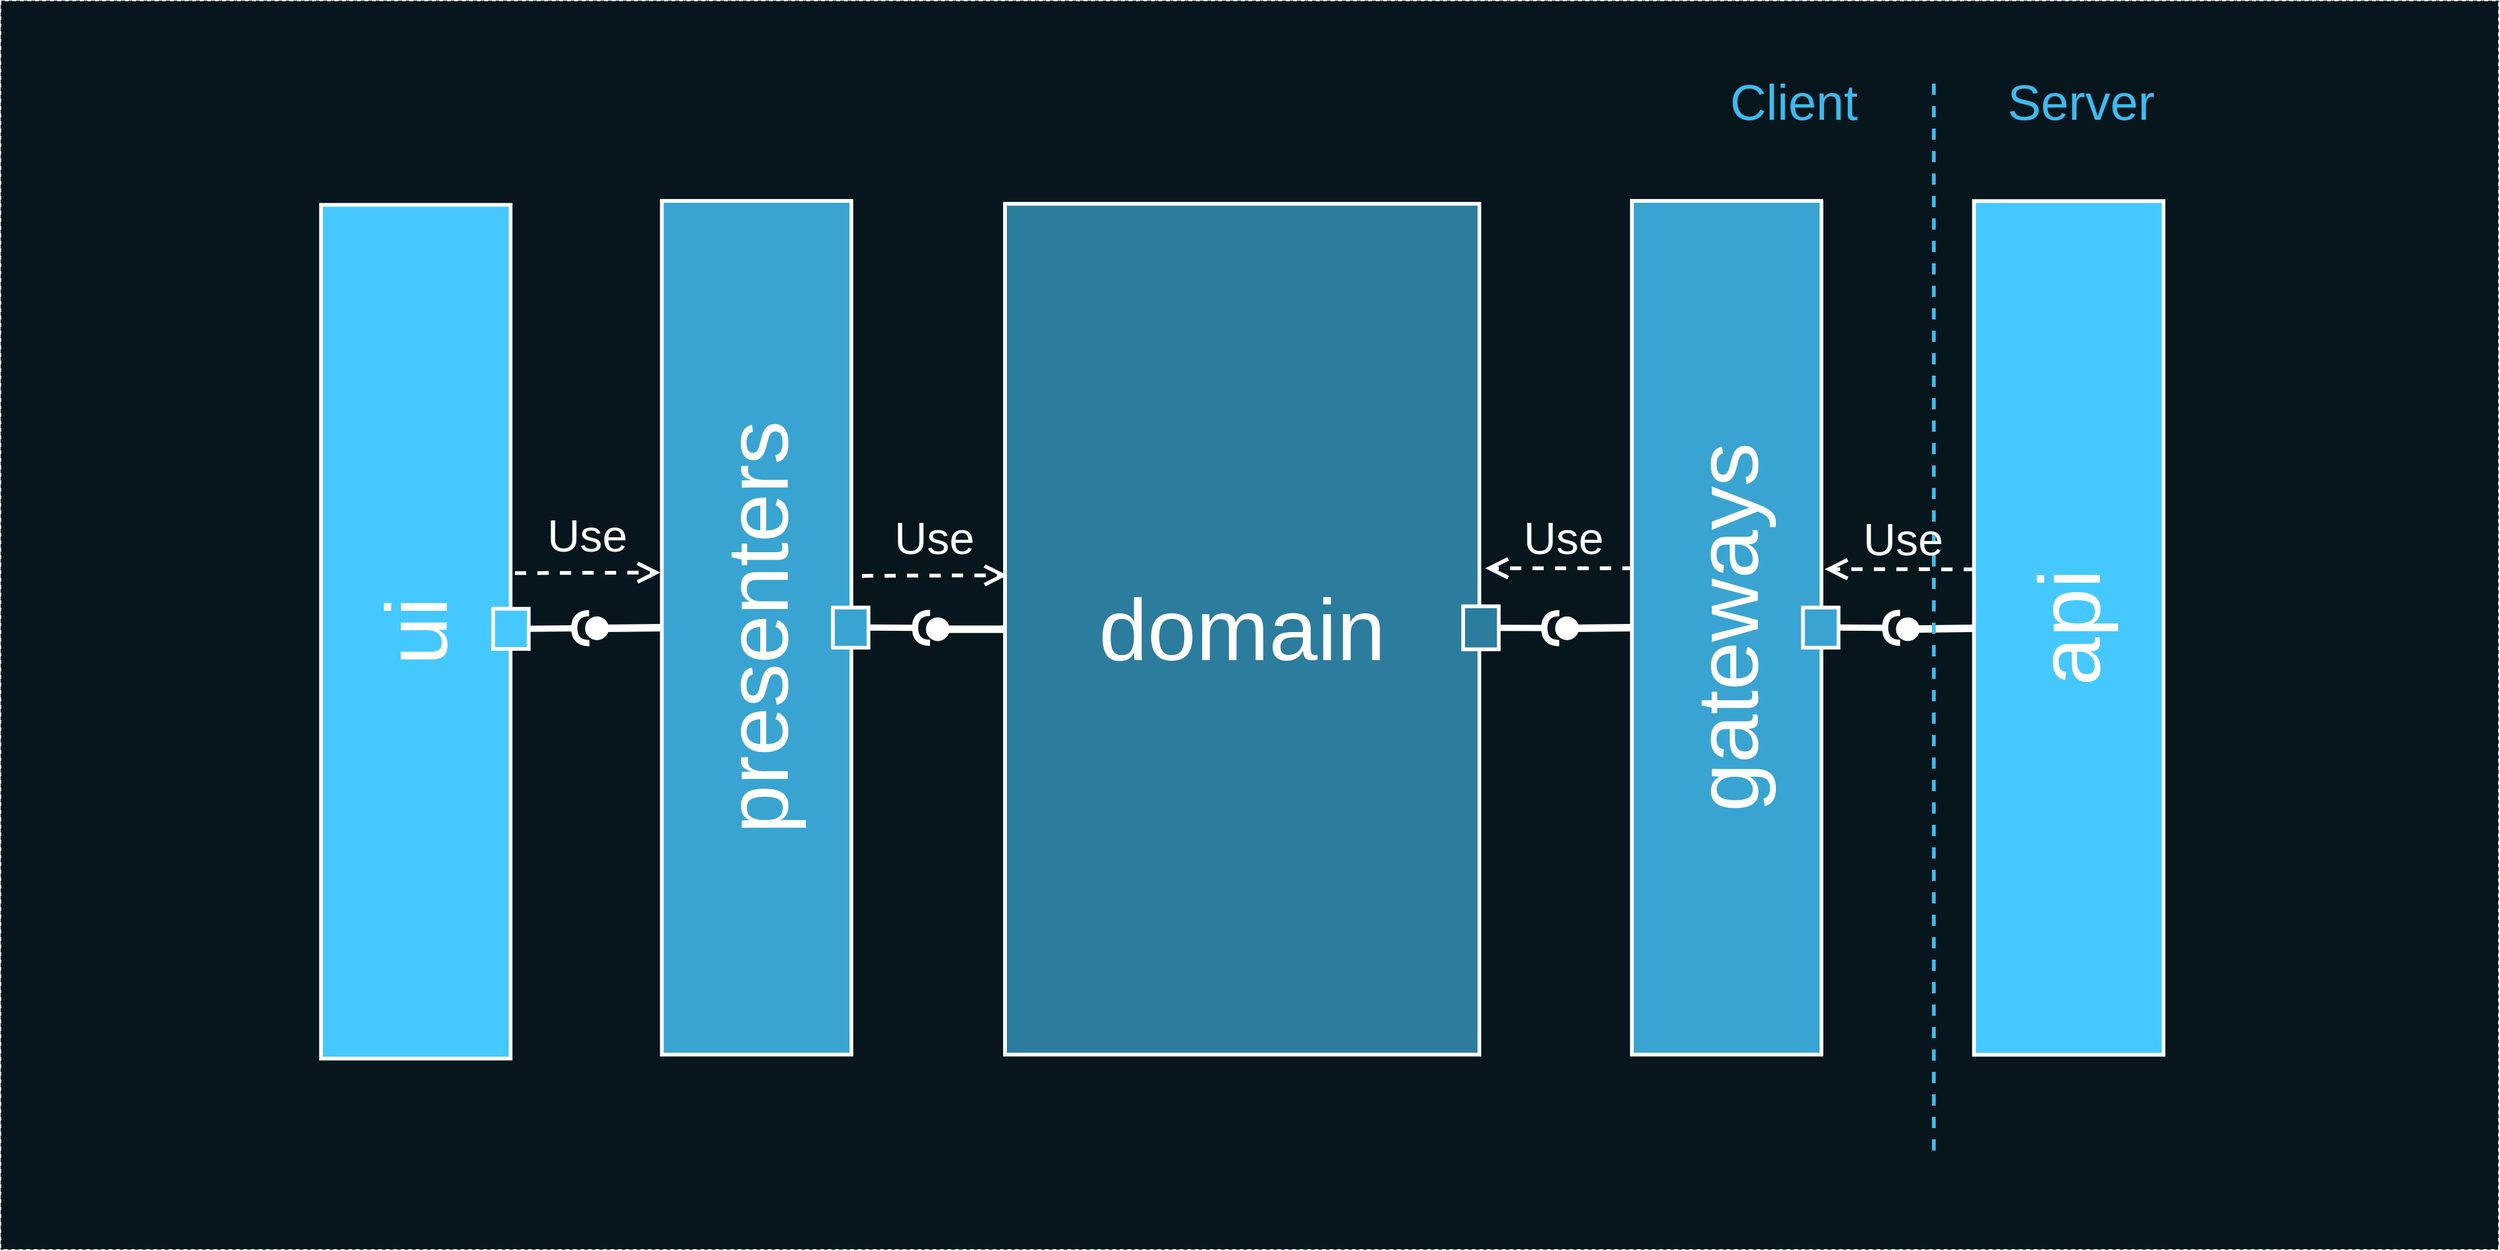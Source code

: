 <mxfile version="13.7.9" type="device"><diagram name="Page-1" id="b5b7bab2-c9e2-2cf4-8b2a-24fd1a2a6d21"><mxGraphModel dx="6036" dy="3224" grid="1" gridSize="10" guides="1" tooltips="1" connect="1" arrows="1" fold="1" page="1" pageScale="1" pageWidth="827" pageHeight="1169" background="#ffffff" math="0" shadow="0"><root><mxCell id="0"/><mxCell id="1" parent="0"/><mxCell id="crDRbli0xWPwZ9U8P9Jx-28" value="" style="rounded=0;whiteSpace=wrap;html=1;fillColor=#07161C;fontSize=30;fontColor=#FFFFFF;strokeColor=#0C242E;dashed=1;" parent="1" vertex="1"><mxGeometry x="-2210" y="-230" width="2000" height="1000" as="geometry"/></mxCell><mxCell id="-wIrnaybgbAGoviLxy_E-46" value="&lt;font style=&quot;font-size: 70px&quot;&gt;ui&lt;/font&gt;" style="html=1;dropTarget=0;strokeColor=#FFFFFF;strokeWidth=3;fillColor=#45C8FF;fontSize=70;fontColor=#FFFFFF;labelPosition=center;verticalLabelPosition=middle;align=center;verticalAlign=middle;rotation=-90;fontFamily=Helvetica;" parent="1" vertex="1"><mxGeometry x="-2220" y="199.32" width="684.12" height="151.81" as="geometry"/></mxCell><mxCell id="-wIrnaybgbAGoviLxy_E-2" value="" style="rounded=0;orthogonalLoop=1;jettySize=auto;html=1;endArrow=none;endFill=0;fontSize=40;fontColor=#FFFFFF;strokeColor=#FFFFFF;strokeWidth=6;exitX=0.75;exitY=0;exitDx=0;exitDy=0;" parent="1" target="-wIrnaybgbAGoviLxy_E-3" edge="1"><mxGeometry relative="1" as="geometry"><mxPoint x="-630.845" y="272.525" as="sourcePoint"/><mxPoint x="-1107.84" y="163.31" as="targetPoint"/></mxGeometry></mxCell><mxCell id="-wIrnaybgbAGoviLxy_E-3" value="" style="ellipse;whiteSpace=wrap;html=1;fontFamily=Helvetica;fontSize=12;fontColor=#FFFFFF;align=center;strokeColor=#FFFFFF;fillColor=#ffffff;points=[];aspect=fixed;resizable=0;strokeWidth=9;" parent="1" vertex="1"><mxGeometry x="-687.84" y="268.19" width="10" height="10" as="geometry"/></mxCell><mxCell id="-wIrnaybgbAGoviLxy_E-4" value="&lt;font style=&quot;font-size: 70px;&quot;&gt;api&lt;/font&gt;" style="html=1;dropTarget=0;strokeColor=#FFFFFF;strokeWidth=3;fillColor=#45C8FF;fontSize=70;fontColor=#FFFFFF;labelPosition=center;verticalLabelPosition=middle;align=center;verticalAlign=middle;rotation=-90;fontFamily=Helvetica;" parent="1" vertex="1"><mxGeometry x="-896" y="196.28" width="684.12" height="151.81" as="geometry"/></mxCell><mxCell id="-wIrnaybgbAGoviLxy_E-12" value="" style="rounded=0;orthogonalLoop=1;jettySize=auto;html=1;endArrow=halfCircle;endFill=0;endSize=6;strokeWidth=5;fontFamily=Helvetica;fontSize=70;fontColor=#3CBBED;strokeColor=#FFFFFF;exitX=1;exitY=0.5;exitDx=0;exitDy=0;" parent="1" source="-wIrnaybgbAGoviLxy_E-1" edge="1"><mxGeometry relative="1" as="geometry"><mxPoint x="-766.32" y="271.478" as="sourcePoint"/><mxPoint x="-689" y="272.11" as="targetPoint"/></mxGeometry></mxCell><mxCell id="-wIrnaybgbAGoviLxy_E-13" value="" style="group" parent="1" vertex="1" connectable="0"><mxGeometry x="-903.845" y="-70.005" width="166.525" height="684.12" as="geometry"/></mxCell><mxCell id="6zHsUcergq1utXB0naxn-11" value="&lt;font style=&quot;font-size: 70px&quot;&gt;gateways&lt;br&gt;&lt;/font&gt;" style="html=1;dropTarget=0;strokeColor=#FFFFFF;strokeWidth=3;fillColor=#39A4D1;fontSize=70;fontColor=#FFFFFF;labelPosition=center;verticalLabelPosition=middle;align=center;verticalAlign=middle;rotation=-90;fontFamily=Helvetica;" parent="-wIrnaybgbAGoviLxy_E-13" vertex="1"><mxGeometry x="-266.155" y="266.155" width="684.12" height="151.81" as="geometry"/></mxCell><mxCell id="-wIrnaybgbAGoviLxy_E-1" value="" style="rounded=0;whiteSpace=wrap;html=1;fillColor=#39A4D1;strokeColor=#FFFFFF;strokeWidth=3;" parent="-wIrnaybgbAGoviLxy_E-13" vertex="1"><mxGeometry x="137.01" y="325.86" width="28.52" height="32.14" as="geometry"/></mxCell><mxCell id="-wIrnaybgbAGoviLxy_E-16" value="" style="rounded=0;orthogonalLoop=1;jettySize=auto;html=1;endArrow=none;endFill=0;fontSize=40;fontColor=#FFFFFF;strokeColor=#FFFFFF;strokeWidth=6;exitX=0.5;exitY=0;exitDx=0;exitDy=0;" parent="1" source="6zHsUcergq1utXB0naxn-11" target="-wIrnaybgbAGoviLxy_E-17" edge="1"><mxGeometry relative="1" as="geometry"><mxPoint x="-903.845" y="272.785" as="sourcePoint"/><mxPoint x="-1380.84" y="163.57" as="targetPoint"/></mxGeometry></mxCell><mxCell id="-wIrnaybgbAGoviLxy_E-17" value="" style="ellipse;whiteSpace=wrap;html=1;fontFamily=Helvetica;fontSize=12;fontColor=#FFFFFF;align=center;strokeColor=#FFFFFF;fillColor=#ffffff;points=[];aspect=fixed;resizable=0;strokeWidth=9;" parent="1" vertex="1"><mxGeometry x="-960.84" y="267.45" width="10" height="10" as="geometry"/></mxCell><mxCell id="-wIrnaybgbAGoviLxy_E-18" value="" style="rounded=0;orthogonalLoop=1;jettySize=auto;html=1;endArrow=halfCircle;endFill=0;endSize=6;strokeWidth=5;fontFamily=Helvetica;fontSize=70;fontColor=#3CBBED;strokeColor=#FFFFFF;exitX=1;exitY=0.5;exitDx=0;exitDy=0;" parent="1" source="-wIrnaybgbAGoviLxy_E-30" edge="1"><mxGeometry relative="1" as="geometry"><mxPoint x="-1013.48" y="278.205" as="sourcePoint"/><mxPoint x="-962" y="272.37" as="targetPoint"/></mxGeometry></mxCell><mxCell id="-wIrnaybgbAGoviLxy_E-32" value="" style="group;fontColor=#FFFFFF;fontSize=70;labelPosition=center;verticalLabelPosition=middle;align=center;verticalAlign=middle;" parent="1" vertex="1" connectable="0"><mxGeometry x="-1406" y="-67.68" width="398.52" height="681.8" as="geometry"/></mxCell><mxCell id="-wIrnaybgbAGoviLxy_E-29" value="domain" style="rounded=0;whiteSpace=wrap;html=1;strokeColor=#FFFFFF;strokeWidth=3;fillColor=#2C7C9E;fontFamily=Helvetica;fontSize=70;fontColor=#FFFFFF;labelPosition=center;verticalLabelPosition=middle;align=center;verticalAlign=middle;" parent="-wIrnaybgbAGoviLxy_E-32" vertex="1"><mxGeometry width="380" height="681.8" as="geometry"/></mxCell><mxCell id="-wIrnaybgbAGoviLxy_E-30" value="" style="rounded=0;whiteSpace=wrap;html=1;fillColor=#2C7C9E;strokeColor=#FFFFFF;strokeWidth=3;" parent="-wIrnaybgbAGoviLxy_E-32" vertex="1"><mxGeometry x="367" y="322.53" width="28.52" height="34.47" as="geometry"/></mxCell><mxCell id="-wIrnaybgbAGoviLxy_E-36" value="" style="rounded=0;orthogonalLoop=1;jettySize=auto;html=1;endArrow=none;endFill=0;fontSize=40;fontColor=#FFFFFF;strokeColor=#FFFFFF;strokeWidth=6;exitX=0;exitY=0.5;exitDx=0;exitDy=0;" parent="1" source="-wIrnaybgbAGoviLxy_E-29" target="-wIrnaybgbAGoviLxy_E-37" edge="1"><mxGeometry relative="1" as="geometry"><mxPoint x="-1457.845" y="252.525" as="sourcePoint"/><mxPoint x="-1934.84" y="143.31" as="targetPoint"/></mxGeometry></mxCell><mxCell id="-wIrnaybgbAGoviLxy_E-37" value="" style="ellipse;whiteSpace=wrap;html=1;fontFamily=Helvetica;fontSize=12;fontColor=#FFFFFF;align=center;strokeColor=#FFFFFF;fillColor=#ffffff;points=[];aspect=fixed;resizable=0;strokeWidth=9;" parent="1" vertex="1"><mxGeometry x="-1464.84" y="268.19" width="10" height="10" as="geometry"/></mxCell><mxCell id="-wIrnaybgbAGoviLxy_E-38" value="" style="rounded=0;orthogonalLoop=1;jettySize=auto;html=1;endArrow=halfCircle;endFill=0;endSize=6;strokeWidth=5;fontFamily=Helvetica;fontSize=70;fontColor=#3CBBED;strokeColor=#FFFFFF;exitX=1;exitY=0.5;exitDx=0;exitDy=0;" parent="1" source="-wIrnaybgbAGoviLxy_E-41" edge="1"><mxGeometry relative="1" as="geometry"><mxPoint x="-1543.32" y="271.478" as="sourcePoint"/><mxPoint x="-1466" y="272.11" as="targetPoint"/></mxGeometry></mxCell><mxCell id="-wIrnaybgbAGoviLxy_E-42" value="" style="rounded=0;orthogonalLoop=1;jettySize=auto;html=1;endArrow=none;endFill=0;fontSize=40;fontColor=#FFFFFF;strokeColor=#FFFFFF;strokeWidth=6;exitX=0.5;exitY=0;exitDx=0;exitDy=0;" parent="1" source="-wIrnaybgbAGoviLxy_E-40" target="-wIrnaybgbAGoviLxy_E-43" edge="1"><mxGeometry relative="1" as="geometry"><mxPoint x="-1680.845" y="272.785" as="sourcePoint"/><mxPoint x="-2157.84" y="163.57" as="targetPoint"/></mxGeometry></mxCell><mxCell id="-wIrnaybgbAGoviLxy_E-43" value="" style="ellipse;whiteSpace=wrap;html=1;fontFamily=Helvetica;fontSize=12;fontColor=#FFFFFF;align=center;strokeColor=#FFFFFF;fillColor=#ffffff;points=[];aspect=fixed;resizable=0;strokeWidth=9;" parent="1" vertex="1"><mxGeometry x="-1737.84" y="267.45" width="10" height="10" as="geometry"/></mxCell><mxCell id="-wIrnaybgbAGoviLxy_E-44" value="" style="rounded=0;orthogonalLoop=1;jettySize=auto;html=1;endArrow=halfCircle;endFill=0;endSize=6;strokeWidth=5;fontFamily=Helvetica;fontSize=70;fontColor=#3CBBED;strokeColor=#FFFFFF;exitX=1;exitY=0.5;exitDx=0;exitDy=0;" parent="1" source="-wIrnaybgbAGoviLxy_E-45" edge="1"><mxGeometry relative="1" as="geometry"><mxPoint x="-1790.48" y="278.205" as="sourcePoint"/><mxPoint x="-1739.0" y="272.37" as="targetPoint"/></mxGeometry></mxCell><mxCell id="-wIrnaybgbAGoviLxy_E-45" value="" style="rounded=0;whiteSpace=wrap;html=1;fillColor=#45C8FF;strokeColor=#FFFFFF;strokeWidth=3;" parent="1" vertex="1"><mxGeometry x="-1816" y="256.85" width="28.52" height="32.15" as="geometry"/></mxCell><mxCell id="-wIrnaybgbAGoviLxy_E-47" value="" style="group" parent="1" vertex="1" connectable="0"><mxGeometry x="-1680.845" y="-70.005" width="166.525" height="684.12" as="geometry"/></mxCell><mxCell id="-wIrnaybgbAGoviLxy_E-39" value="" style="group" parent="-wIrnaybgbAGoviLxy_E-47" vertex="1" connectable="0"><mxGeometry width="166.525" height="684.12" as="geometry"/></mxCell><mxCell id="-wIrnaybgbAGoviLxy_E-40" value="&lt;font style=&quot;font-size: 70px&quot;&gt;presenters&lt;br&gt;&lt;/font&gt;" style="html=1;dropTarget=0;strokeColor=#FFFFFF;strokeWidth=3;fillColor=#39A4D1;fontSize=70;fontColor=#FFFFFF;labelPosition=center;verticalLabelPosition=middle;align=center;verticalAlign=middle;rotation=-90;fontFamily=Helvetica;" parent="-wIrnaybgbAGoviLxy_E-39" vertex="1"><mxGeometry x="-266.155" y="266.155" width="684.12" height="151.81" as="geometry"/></mxCell><mxCell id="-wIrnaybgbAGoviLxy_E-41" value="" style="rounded=0;whiteSpace=wrap;html=1;fillColor=#39A4D1;strokeColor=#FFFFFF;strokeWidth=3;" parent="-wIrnaybgbAGoviLxy_E-39" vertex="1"><mxGeometry x="137.01" y="325.86" width="28.52" height="32.14" as="geometry"/></mxCell><mxCell id="1GkBPthmJSSVi2DA15on-1" value="" style="endArrow=none;dashed=1;html=1;labelBackgroundColor=none;strokeColor=#3CBBED;strokeWidth=3;fontFamily=Helvetica;fontSize=43;fontColor=#FFFFFF;exitX=0.774;exitY=0.93;exitDx=0;exitDy=0;exitPerimeter=0;entryX=0.77;entryY=0.09;entryDx=0;entryDy=0;entryPerimeter=0;" parent="1" edge="1"><mxGeometry width="50" height="50" relative="1" as="geometry"><mxPoint x="-662.0" y="691" as="sourcePoint"/><mxPoint x="-662.0" y="-169" as="targetPoint"/></mxGeometry></mxCell><mxCell id="1GkBPthmJSSVi2DA15on-2" value="Client" style="text;html=1;strokeColor=none;fillColor=none;align=center;verticalAlign=middle;whiteSpace=wrap;rounded=0;fontColor=#3CBBED;fontSize=40;" parent="1" vertex="1"><mxGeometry x="-880" y="-180" width="212" height="60" as="geometry"/></mxCell><mxCell id="1GkBPthmJSSVi2DA15on-3" value="Server" style="text;html=1;strokeColor=none;fillColor=none;align=center;verticalAlign=middle;whiteSpace=wrap;rounded=0;fontColor=#3CBBED;fontSize=40;" parent="1" vertex="1"><mxGeometry x="-650" y="-180" width="212" height="60" as="geometry"/></mxCell><mxCell id="9GXSZ5wxe8NGIMs3olJE-1" value="Use" style="endArrow=open;endSize=12;dashed=1;html=1;strokeColor=#FFFFFF;strokeWidth=3;fontSize=36;fontColor=#FFFFFF;labelBackgroundColor=none;entryX=0.857;entryY=-0.021;entryDx=0;entryDy=0;entryPerimeter=0;exitX=0.861;exitY=1.01;exitDx=0;exitDy=0;exitPerimeter=0;" parent="1" edge="1"><mxGeometry y="30" width="160" relative="1" as="geometry"><mxPoint x="-1798.517" y="228.258" as="sourcePoint"/><mxPoint x="-1682.033" y="227.824" as="targetPoint"/><mxPoint as="offset"/></mxGeometry></mxCell><mxCell id="9GXSZ5wxe8NGIMs3olJE-2" value="Use" style="endArrow=open;endSize=12;dashed=1;html=1;strokeColor=#FFFFFF;strokeWidth=3;fontSize=36;fontColor=#FFFFFF;labelBackgroundColor=none;entryX=0.857;entryY=-0.021;entryDx=0;entryDy=0;entryPerimeter=0;exitX=0.861;exitY=1.01;exitDx=0;exitDy=0;exitPerimeter=0;" parent="1" edge="1"><mxGeometry y="30" width="160" relative="1" as="geometry"><mxPoint x="-1520.487" y="230.438" as="sourcePoint"/><mxPoint x="-1404.003" y="230.004" as="targetPoint"/><mxPoint as="offset"/></mxGeometry></mxCell><mxCell id="9GXSZ5wxe8NGIMs3olJE-3" value="Use" style="endArrow=open;endSize=12;dashed=1;html=1;strokeColor=#FFFFFF;strokeWidth=3;fontSize=36;fontColor=#FFFFFF;labelBackgroundColor=none;entryX=1.007;entryY=0.135;entryDx=0;entryDy=0;entryPerimeter=0;exitX=0.862;exitY=-0.004;exitDx=0;exitDy=0;exitPerimeter=0;" parent="1" edge="1"><mxGeometry x="-0.065" y="-24" width="160" relative="1" as="geometry"><mxPoint x="-902.452" y="224.404" as="sourcePoint"/><mxPoint x="-1021.34" y="224.363" as="targetPoint"/><mxPoint x="-1" as="offset"/></mxGeometry></mxCell><mxCell id="9GXSZ5wxe8NGIMs3olJE-4" value="Use" style="endArrow=open;endSize=12;dashed=1;html=1;strokeColor=#FFFFFF;strokeWidth=3;fontSize=36;fontColor=#FFFFFF;labelBackgroundColor=none;entryX=0.861;entryY=1.004;entryDx=0;entryDy=0;entryPerimeter=0;exitX=0.861;exitY=-0.008;exitDx=0;exitDy=0;exitPerimeter=0;" parent="1" edge="1"><mxGeometry x="-0.065" y="-24" width="160" relative="1" as="geometry"><mxPoint x="-629.059" y="225.218" as="sourcePoint"/><mxPoint x="-749.428" y="225.088" as="targetPoint"/><mxPoint x="-1" as="offset"/></mxGeometry></mxCell></root></mxGraphModel></diagram></mxfile>